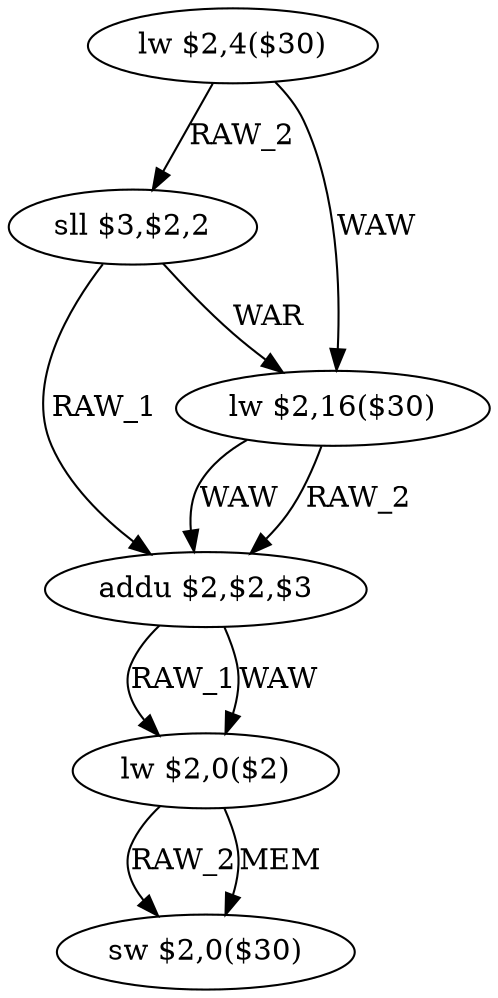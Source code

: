 digraph G1 {
node [shape = ellipse];
i0 [label = "lw $2,4($30)"] ;
i0 ->  i1 [label= "RAW_2"];
i0 ->  i2 [label= "WAW"];
i1 [label = "sll $3,$2,2"] ;
i1 ->  i2 [label= "WAR"];
i1 ->  i3 [label= "RAW_1"];
i2 [label = "lw $2,16($30)"] ;
i2 ->  i3 [label= "RAW_2"];
i2 ->  i3 [label= "WAW"];
i3 [label = "addu $2,$2,$3"] ;
i3 ->  i4 [label= "RAW_1"];
i3 ->  i4 [label= "WAW"];
i4 [label = "lw $2,0($2)"] ;
i4 ->  i5 [label= "RAW_2"];
i4 ->  i5 [label= "MEM"];
i5 [label = "sw $2,0($30)"] ;
}
